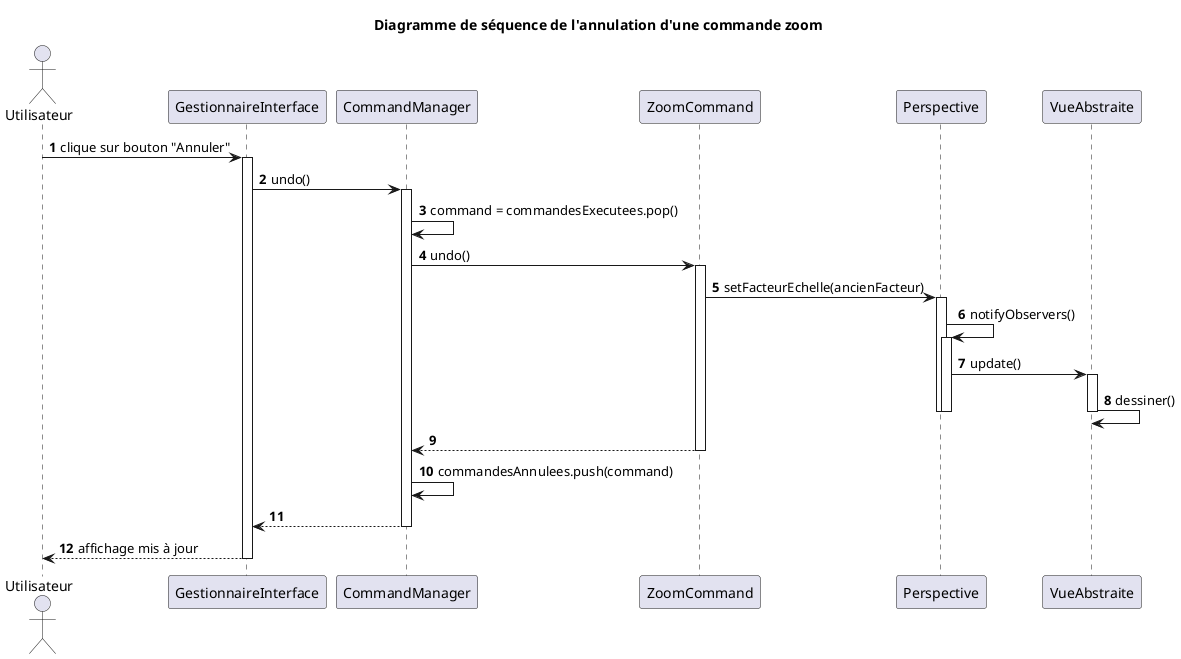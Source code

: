 @startuml
autonumber
title Diagramme de séquence de l'annulation d'une commande zoom
actor Utilisateur
participant "GestionnaireInterface" as GUI
participant "CommandManager" as CmdMgr
participant "ZoomCommand" as Cmd
participant "Perspective" as Model
participant "VueAbstraite" as Vue

Utilisateur -> GUI : clique sur bouton "Annuler"
activate GUI
    GUI -> CmdMgr : undo()
    activate CmdMgr
        CmdMgr -> CmdMgr : command = commandesExecutees.pop()
        CmdMgr -> Cmd : undo()
        activate Cmd
            Cmd -> Model : setFacteurEchelle(ancienFacteur)
            activate Model
                Model -> Model : notifyObservers()
                activate Model
                    Model -> Vue : update()
                    activate Vue
                        Vue -> Vue : dessiner()
                    deactivate Vue
                deactivate Model
            deactivate Model
            Cmd --> CmdMgr
        deactivate Cmd

        CmdMgr -> CmdMgr : commandesAnnulees.push(command)
        CmdMgr --> GUI
    deactivate CmdMgr
    GUI --> Utilisateur : affichage mis à jour
deactivate GUI
@enduml
